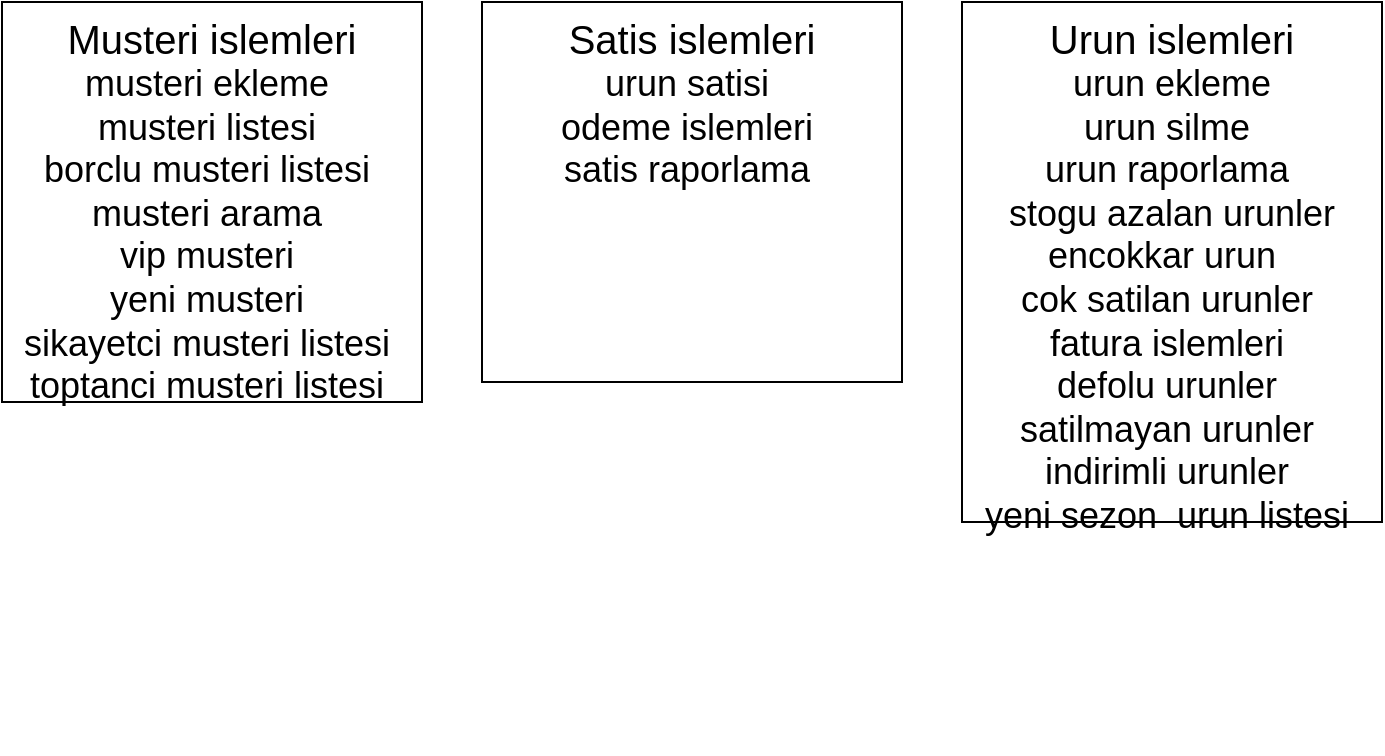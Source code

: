 <mxfile version="13.8.2" type="github">
  <diagram name="Page-1" id="efa7a0a1-bf9b-a30e-e6df-94a7791c09e9">
    <mxGraphModel dx="2170" dy="1125" grid="1" gridSize="10" guides="1" tooltips="1" connect="1" arrows="1" fold="1" page="1" pageScale="1" pageWidth="826" pageHeight="1169" background="#ffffff" math="0" shadow="0">
      <root>
        <mxCell id="0" />
        <mxCell id="1" parent="0" />
        <mxCell id="iLxB63m1k9fxOcQflQZB-114" value="&lt;font&gt;&lt;font style=&quot;font-size: 20px&quot;&gt;Musteri islemleri&lt;/font&gt;&lt;br&gt;&lt;span style=&quot;font-size: 18px&quot;&gt;musteri ekleme&amp;nbsp;&lt;/span&gt;&lt;br&gt;&lt;span style=&quot;font-size: 18px&quot;&gt;musteri listesi&amp;nbsp;&lt;/span&gt;&lt;br&gt;&lt;span style=&quot;font-size: 18px&quot;&gt;borclu musteri listesi&amp;nbsp;&lt;/span&gt;&lt;br&gt;&lt;span style=&quot;font-size: 18px&quot;&gt;musteri arama&amp;nbsp;&lt;/span&gt;&lt;br&gt;&lt;span style=&quot;font-size: 18px&quot;&gt;vip musteri&amp;nbsp;&lt;/span&gt;&lt;br&gt;&lt;span style=&quot;font-size: 18px&quot;&gt;yeni musteri&amp;nbsp;&lt;/span&gt;&lt;br&gt;&lt;span style=&quot;font-size: 18px&quot;&gt;sikayetci musteri listesi&amp;nbsp;&lt;br&gt;&lt;/span&gt;&lt;font style=&quot;font-size: 18px&quot;&gt;toptanci musteri listesi&amp;nbsp;&lt;/font&gt;&lt;br&gt;&lt;br&gt;&lt;br&gt;&lt;br&gt;&lt;/font&gt;" style="rounded=0;whiteSpace=wrap;html=1;align=center;verticalAlign=top;" parent="1" vertex="1">
          <mxGeometry x="50" y="20" width="210" height="200" as="geometry" />
        </mxCell>
        <mxCell id="QDUdRWHnAoUvlFH61NBQ-1" value="&lt;font&gt;&lt;font style=&quot;font-size: 20px&quot;&gt;Satis islemleri&lt;/font&gt;&lt;br&gt;&lt;span style=&quot;font-size: 18px&quot;&gt;urun satisi&amp;nbsp;&lt;br&gt;odeme islemleri&amp;nbsp;&lt;br&gt;satis raporlama&amp;nbsp;&lt;br&gt;&amp;nbsp;&lt;/span&gt;&lt;br&gt;&lt;br&gt;&lt;br&gt;&lt;br&gt;&lt;/font&gt;" style="rounded=0;whiteSpace=wrap;html=1;align=center;verticalAlign=top;" vertex="1" parent="1">
          <mxGeometry x="290" y="20" width="210" height="190" as="geometry" />
        </mxCell>
        <mxCell id="QDUdRWHnAoUvlFH61NBQ-2" value="&lt;font&gt;&lt;font style=&quot;font-size: 20px&quot;&gt;Urun islemleri&lt;/font&gt;&lt;br&gt;&lt;span style=&quot;font-size: 18px&quot;&gt;urun ekleme&lt;br&gt;urun silme&amp;nbsp;&lt;br&gt;urun raporlama&amp;nbsp;&lt;br&gt;stogu azalan urunler&lt;br&gt;encokkar urun&amp;nbsp;&amp;nbsp;&lt;br&gt;cok satilan urunler&amp;nbsp;&lt;br&gt;fatura islemleri&amp;nbsp;&lt;br&gt;defolu urunler&amp;nbsp;&lt;br&gt;satilmayan urunler&amp;nbsp;&lt;br&gt;indirimli urunler&amp;nbsp;&lt;br&gt;yeni sezon&amp;nbsp; urun listesi&amp;nbsp;&lt;br&gt;&lt;br&gt;&lt;br&gt;&amp;nbsp;&lt;/span&gt;&lt;br&gt;&lt;br&gt;&lt;br&gt;&lt;br&gt;&lt;/font&gt;" style="rounded=0;whiteSpace=wrap;html=1;align=center;verticalAlign=top;" vertex="1" parent="1">
          <mxGeometry x="530" y="20" width="210" height="260" as="geometry" />
        </mxCell>
      </root>
    </mxGraphModel>
  </diagram>
</mxfile>
